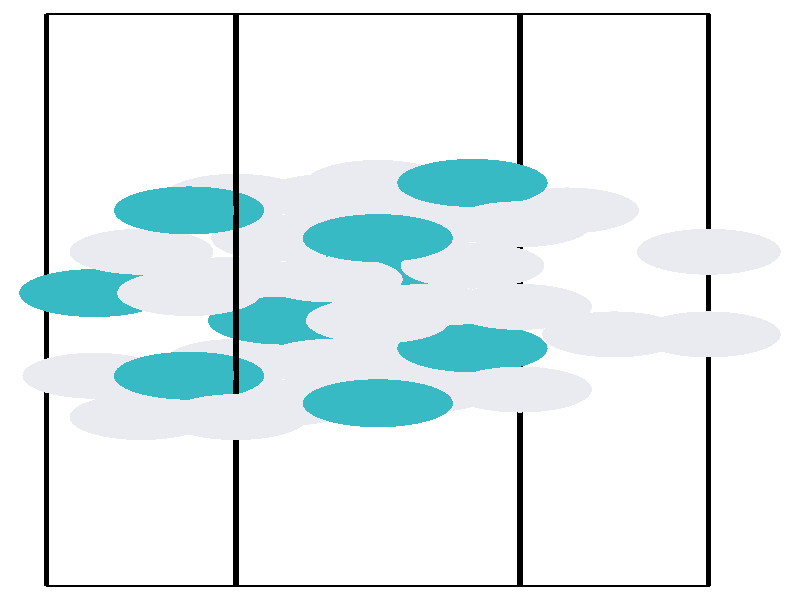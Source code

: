 #include "colors.inc"
#include "finish.inc"

global_settings {assumed_gamma 1 max_trace_level 6}
background {color White}
camera {orthographic
  right -15.13*x up 35.57*y
  direction 1.00*z
  location <0,0,50.00> look_at <0,0,0>}
light_source {<  2.00,   3.00,  40.00> color White
  area_light <0.70, 0, 0>, <0, 0.70, 0>, 3, 3
  adaptive 1 jitter}

#declare simple = finish {phong 0.7}
#declare pale = finish {ambient .5 diffuse .85 roughness .001 specular 0.200 }
#declare intermediate = finish {ambient 0.3 diffuse 0.6 specular 0.10 roughness 0.04 }
#declare vmd = finish {ambient .0 diffuse .65 phong 0.1 phong_size 40. specular 0.500 }
#declare jmol = finish {ambient .2 diffuse .6 specular 1 roughness .001 metallic}
#declare ase2 = finish {ambient 0.05 brilliance 3 diffuse 0.6 metallic specular 0.70 roughness 0.04 reflection 0.15}
#declare ase3 = finish {ambient .15 brilliance 2 diffuse .6 metallic specular 1. roughness .001 reflection .0}
#declare glass = finish {ambient .05 diffuse .3 specular 1. roughness .001}
#declare Rcell = 0.050;
#declare Rbond = 0.100;

#macro atom(LOC, R, COL, FIN)
  sphere{LOC, R texture{pigment{COL} finish{FIN}}}
#end
#macro constrain(LOC, R, COL, FIN)
union{torus{R, Rcell rotate 45*z texture{pigment{COL} finish{FIN}}}
      torus{R, Rcell rotate -45*z texture{pigment{COL} finish{FIN}}}
      translate LOC}
#end

cylinder {< -3.10, -16.94,  -0.00>, <  5.84, -16.94,  -0.00>, Rcell pigment {Black}}
cylinder {< -6.68, -16.94,  -4.38>, <  2.27, -16.94,  -4.38>, Rcell pigment {Black}}
cylinder {< -6.68,  16.94,  -4.38>, <  2.27,  16.94,  -4.38>, Rcell pigment {Black}}
cylinder {< -3.10,  16.94,   0.00>, <  5.84,  16.94,   0.00>, Rcell pigment {Black}}
cylinder {< -3.10, -16.94,  -0.00>, < -6.68, -16.94,  -4.38>, Rcell pigment {Black}}
cylinder {<  5.84, -16.94,  -0.00>, <  2.27, -16.94,  -4.38>, Rcell pigment {Black}}
cylinder {<  5.84,  16.94,   0.00>, <  2.27,  16.94,  -4.38>, Rcell pigment {Black}}
cylinder {< -3.10,  16.94,   0.00>, < -6.68,  16.94,  -4.38>, Rcell pigment {Black}}
cylinder {< -3.10, -16.94,  -0.00>, < -3.10,  16.94,   0.00>, Rcell pigment {Black}}
cylinder {<  5.84, -16.94,  -0.00>, <  5.84,  16.94,   0.00>, Rcell pigment {Black}}
cylinder {<  2.27, -16.94,  -4.38>, <  2.27,  16.94,  -4.38>, Rcell pigment {Black}}
cylinder {< -6.68, -16.94,  -4.38>, < -6.68,  16.94,  -4.38>, Rcell pigment {Black}}
atom(< -3.10,  -6.94,  -0.00>, 1.36, rgb <0.82, 0.82, 0.88>, ase3) // #0 
atom(< -0.42,  -6.12,  -0.37>, 1.42, rgb <0.04, 0.49, 0.55>, ase3) // #1 
atom(< -2.21,  -6.12,  -2.56>, 1.36, rgb <0.82, 0.82, 0.88>, ase3) // #2 
atom(< -4.89,  -6.94,  -2.19>, 1.36, rgb <0.82, 0.82, 0.88>, ase3) // #3 
atom(<  2.27,  -5.31,  -0.73>, 1.36, rgb <0.82, 0.82, 0.88>, ase3) // #4 
atom(< -3.99,  -4.49,  -1.10>, 1.42, rgb <0.04, 0.49, 0.55>, ase3) // #5 
atom(< -5.78,  -4.49,  -3.29>, 1.36, rgb <0.82, 0.82, 0.88>, ase3) // #6 
atom(<  0.48,  -5.31,  -2.92>, 1.36, rgb <0.82, 0.82, 0.88>, ase3) // #7 
atom(< -1.31,  -3.67,  -1.46>, 1.36, rgb <0.82, 0.82, 0.88>, ase3) // #8 
atom(<  1.37,  -2.86,  -1.83>, 1.42, rgb <0.04, 0.49, 0.55>, ase3) // #9 
atom(< -0.42,  -2.86,  -4.02>, 1.36, rgb <0.82, 0.82, 0.88>, ase3) // #10 
atom(< -3.10,  -3.67,  -3.65>, 1.36, rgb <0.82, 0.82, 0.88>, ase3) // #11 
atom(<  4.05,  -2.04,  -2.19>, 1.36, rgb <0.82, 0.82, 0.88>, ase3) // #12 
atom(< -2.21,  -1.22,  -2.56>, 1.42, rgb <0.04, 0.49, 0.55>, ase3) // #13 
atom(< -0.42,  -1.22,  -0.37>, 1.36, rgb <0.82, 0.82, 0.88>, ase3) // #14 
atom(<  5.84,  -2.04,  -0.00>, 1.36, rgb <0.82, 0.82, 0.88>, ase3) // #15 
atom(<  0.48,  -0.41,  -2.92>, 1.36, rgb <0.82, 0.82, 0.88>, ase3) // #16 
atom(< -5.78,   0.41,  -3.29>, 1.42, rgb <0.04, 0.49, 0.55>, ase3) // #17 
atom(< -3.99,   0.41,  -1.10>, 1.36, rgb <0.82, 0.82, 0.88>, ase3) // #18 
atom(<  2.27,  -0.41,  -0.73>, 1.36, rgb <0.82, 0.82, 0.88>, ase3) // #19 
atom(< -3.10,   1.22,  -3.65>, 1.36, rgb <0.82, 0.82, 0.88>, ase3) // #20 
atom(< -0.42,   2.04,  -4.02>, 1.42, rgb <0.04, 0.49, 0.55>, ase3) // #21 
atom(<  1.37,   2.04,  -1.83>, 1.36, rgb <0.82, 0.82, 0.88>, ase3) // #22 
atom(< -1.31,   1.22,  -1.46>, 1.36, rgb <0.82, 0.82, 0.88>, ase3) // #23 
atom(<  5.84,   2.86,   0.00>, 1.36, rgb <0.82, 0.82, 0.88>, ase3) // #24 
atom(< -0.42,   3.67,  -0.37>, 1.42, rgb <0.04, 0.49, 0.55>, ase3) // #25 
atom(< -2.21,   3.67,  -2.56>, 1.36, rgb <0.82, 0.82, 0.88>, ase3) // #26 
atom(< -4.89,   2.86,  -2.19>, 1.36, rgb <0.82, 0.82, 0.88>, ase3) // #27 
atom(<  2.27,   4.49,  -0.73>, 1.36, rgb <0.82, 0.82, 0.88>, ase3) // #28 
atom(< -3.99,   5.31,  -1.10>, 1.42, rgb <0.04, 0.49, 0.55>, ase3) // #29 
atom(<  3.16,   5.31,  -3.29>, 1.36, rgb <0.82, 0.82, 0.88>, ase3) // #30 
atom(<  0.48,   4.49,  -2.92>, 1.36, rgb <0.82, 0.82, 0.88>, ase3) // #31 
atom(< -1.31,   6.12,  -1.46>, 1.36, rgb <0.82, 0.82, 0.88>, ase3) // #32 
atom(<  1.37,   6.94,  -1.83>, 1.42, rgb <0.04, 0.49, 0.55>, ase3) // #33 
atom(< -0.42,   6.94,  -4.02>, 1.36, rgb <0.82, 0.82, 0.88>, ase3) // #34 
atom(< -3.10,   6.12,  -3.65>, 1.36, rgb <0.82, 0.82, 0.88>, ase3) // #35 
